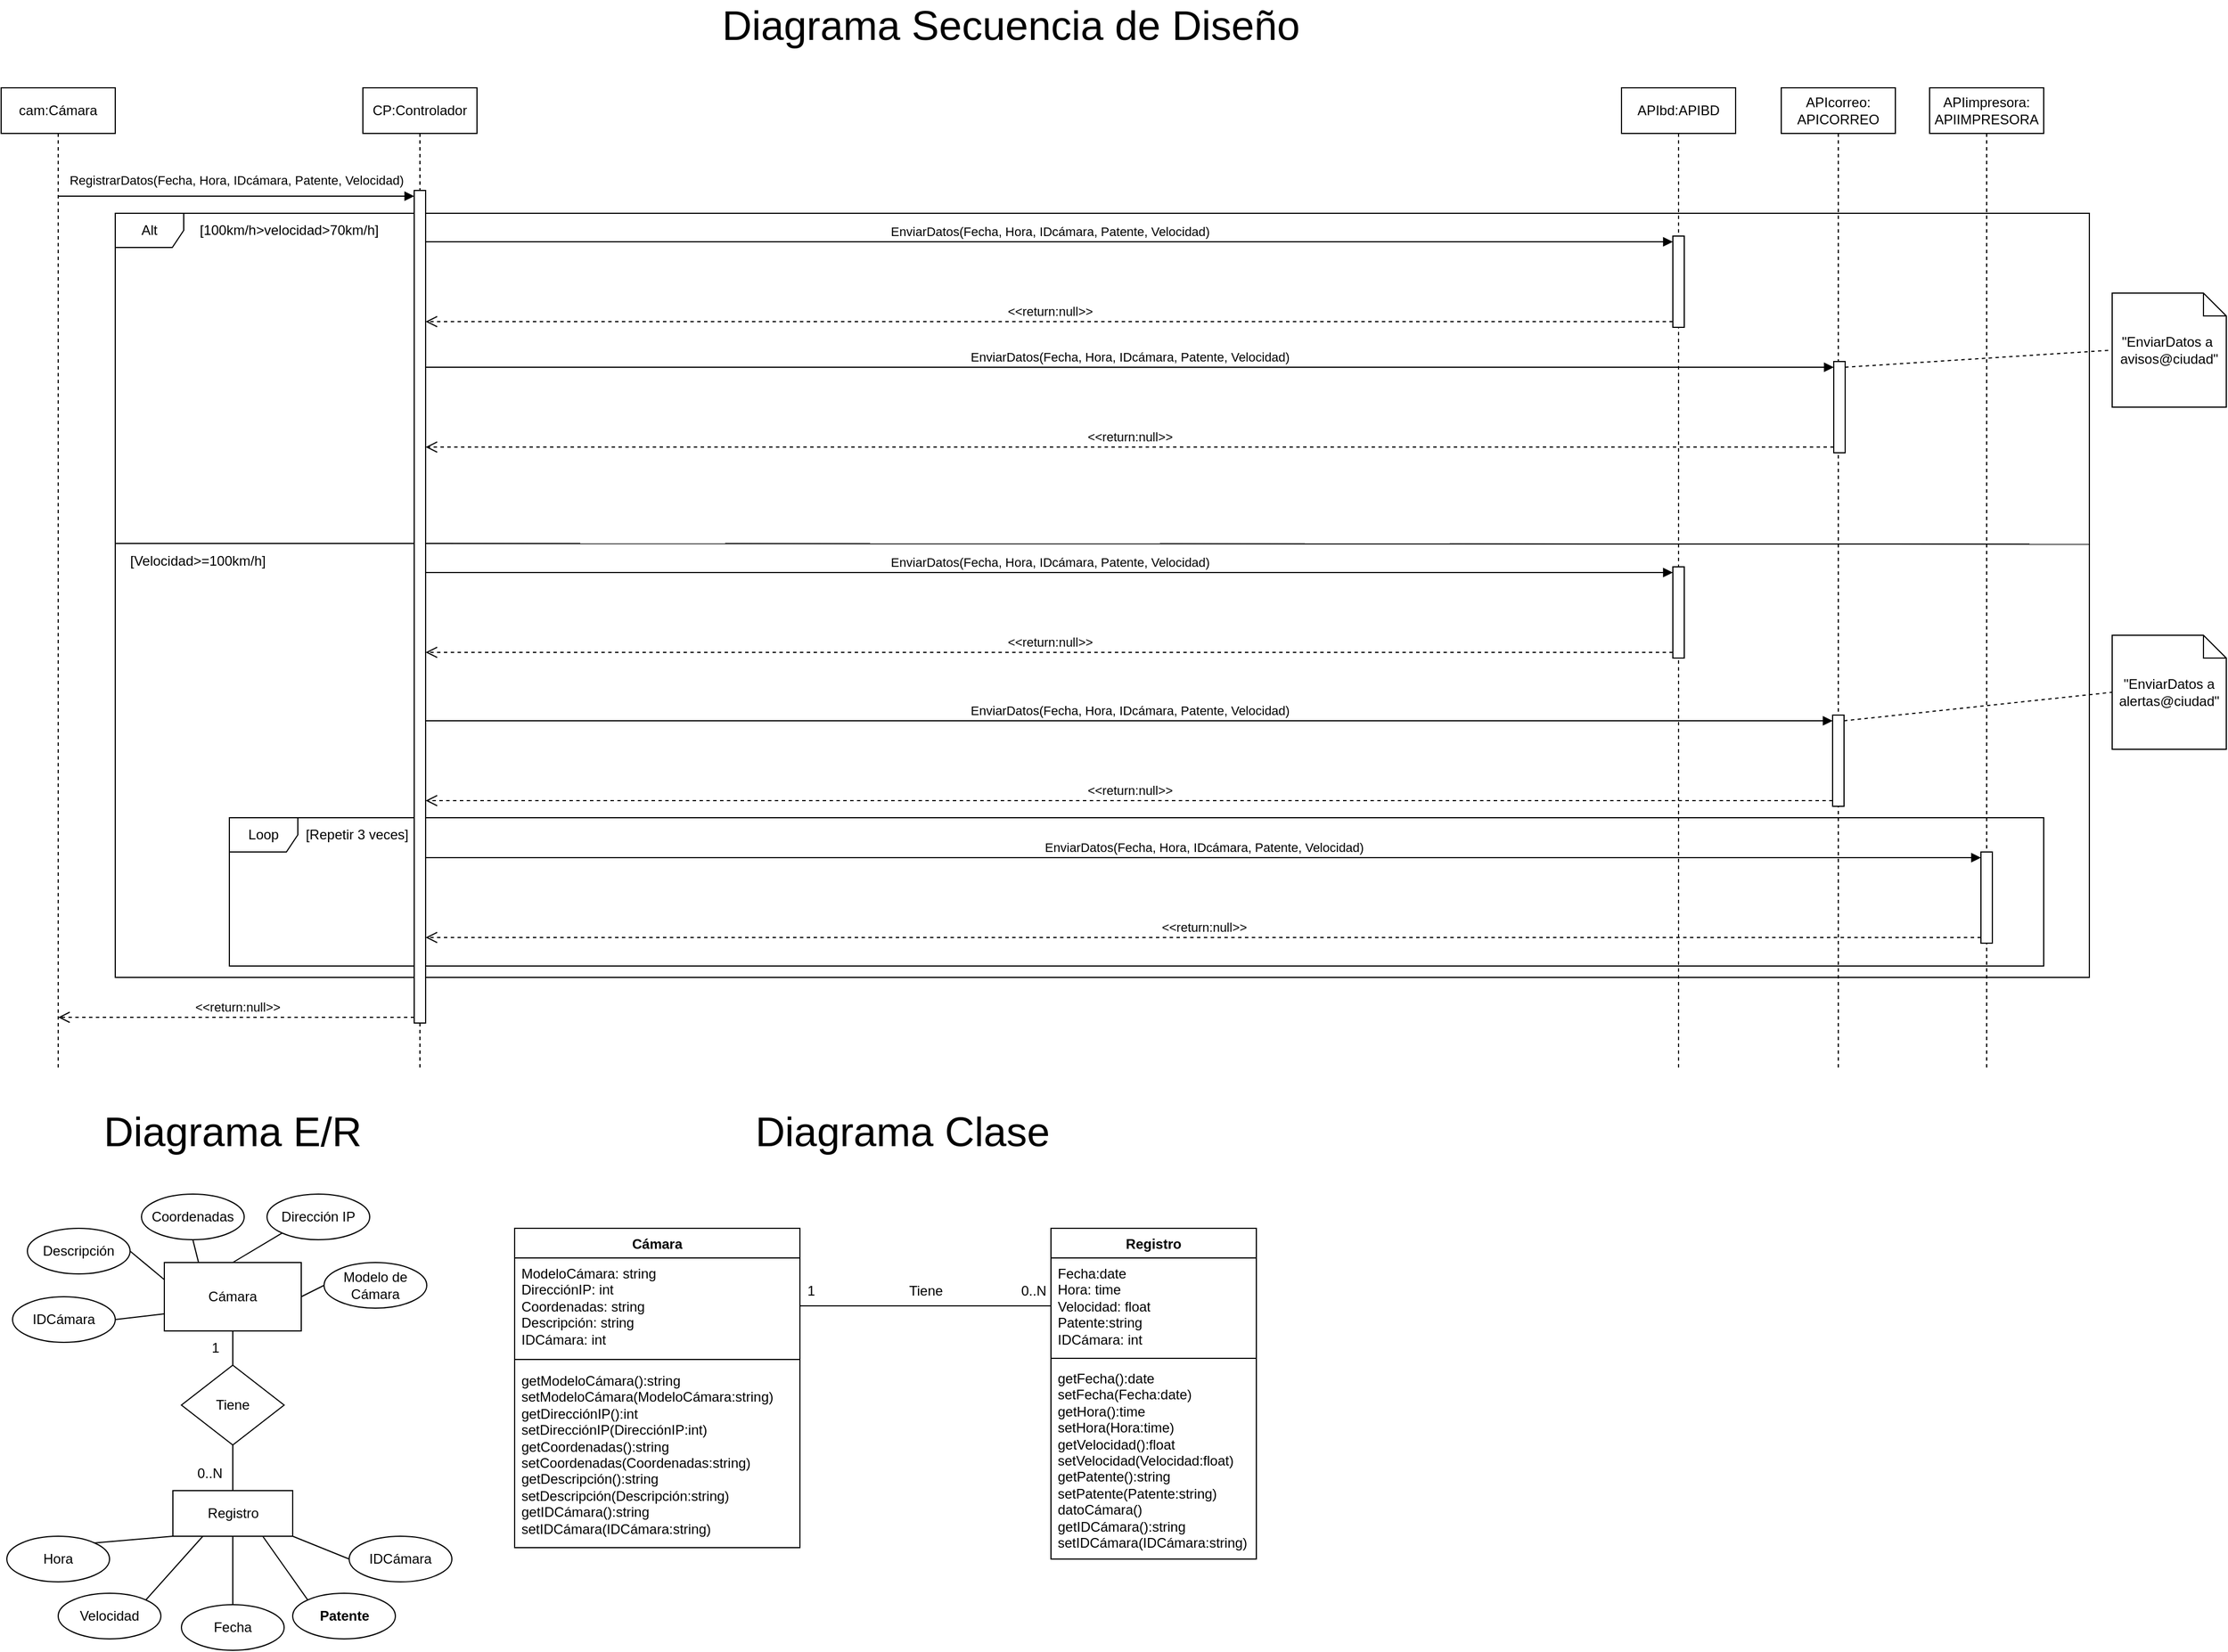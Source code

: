 <mxfile version="22.0.3" type="device">
  <diagram name="Página-1" id="GROtA69f7PvtAqmSkzAN">
    <mxGraphModel dx="2485" dy="2037" grid="1" gridSize="10" guides="1" tooltips="1" connect="1" arrows="1" fold="1" page="1" pageScale="1" pageWidth="827" pageHeight="1169" math="0" shadow="0">
      <root>
        <mxCell id="0" />
        <mxCell id="1" parent="0" />
        <mxCell id="qTSP23jpM8B3Yzu9Cy1U-1" value="cam:Cámara" style="shape=umlLifeline;perimeter=lifelinePerimeter;whiteSpace=wrap;html=1;container=1;dropTarget=0;collapsible=0;recursiveResize=0;outlineConnect=0;portConstraint=eastwest;newEdgeStyle={&quot;curved&quot;:0,&quot;rounded&quot;:0};" parent="1" vertex="1">
          <mxGeometry x="-780" y="-430" width="100" height="860" as="geometry" />
        </mxCell>
        <mxCell id="qTSP23jpM8B3Yzu9Cy1U-2" value="CP:Controlador" style="shape=umlLifeline;perimeter=lifelinePerimeter;whiteSpace=wrap;html=1;container=0;dropTarget=0;collapsible=0;recursiveResize=0;outlineConnect=0;portConstraint=eastwest;newEdgeStyle={&quot;curved&quot;:0,&quot;rounded&quot;:0};movable=1;resizable=1;rotatable=1;deletable=1;editable=1;locked=0;connectable=1;" parent="1" vertex="1">
          <mxGeometry x="-463" y="-430" width="100" height="860" as="geometry" />
        </mxCell>
        <mxCell id="qTSP23jpM8B3Yzu9Cy1U-4" value="RegistrarDatos(Fecha, Hora, IDcámara, Patente, Velocidad)" style="html=1;verticalAlign=bottom;endArrow=block;curved=0;rounded=0;entryX=0;entryY=0;entryDx=0;entryDy=5;" parent="1" source="qTSP23jpM8B3Yzu9Cy1U-1" target="qTSP23jpM8B3Yzu9Cy1U-3" edge="1">
          <mxGeometry x="-0.005" y="5" relative="1" as="geometry">
            <mxPoint x="-590" y="-1065" as="sourcePoint" />
            <mxPoint x="1" as="offset" />
          </mxGeometry>
        </mxCell>
        <mxCell id="qTSP23jpM8B3Yzu9Cy1U-5" value="&amp;lt;&amp;lt;return:null&amp;gt;&amp;gt;" style="html=1;verticalAlign=bottom;endArrow=open;dashed=1;endSize=8;curved=0;rounded=0;exitX=0;exitY=1;exitDx=0;exitDy=-5;" parent="1" source="qTSP23jpM8B3Yzu9Cy1U-3" target="qTSP23jpM8B3Yzu9Cy1U-1" edge="1">
          <mxGeometry x="-0.002" relative="1" as="geometry">
            <mxPoint x="-590" y="-995" as="targetPoint" />
            <mxPoint as="offset" />
          </mxGeometry>
        </mxCell>
        <mxCell id="qTSP23jpM8B3Yzu9Cy1U-6" value="APIbd:APIBD" style="shape=umlLifeline;perimeter=lifelinePerimeter;whiteSpace=wrap;html=1;container=1;dropTarget=0;collapsible=0;recursiveResize=0;outlineConnect=0;portConstraint=eastwest;newEdgeStyle={&quot;curved&quot;:0,&quot;rounded&quot;:0};movable=1;resizable=1;rotatable=1;deletable=1;editable=1;locked=0;connectable=1;" parent="1" vertex="1">
          <mxGeometry x="640" y="-430" width="100" height="860" as="geometry" />
        </mxCell>
        <mxCell id="0-rFdvbkv2ZZ_MwjHsfb-18" value="Alt" style="shape=umlFrame;whiteSpace=wrap;html=1;pointerEvents=0;" parent="1" vertex="1">
          <mxGeometry x="-680" y="-320" width="1730" height="670" as="geometry" />
        </mxCell>
        <mxCell id="0-rFdvbkv2ZZ_MwjHsfb-19" value="APIcorreo:&lt;br&gt;APICORREO" style="shape=umlLifeline;perimeter=lifelinePerimeter;whiteSpace=wrap;html=1;container=0;dropTarget=0;collapsible=0;recursiveResize=0;outlineConnect=0;portConstraint=eastwest;newEdgeStyle={&quot;curved&quot;:0,&quot;rounded&quot;:0};movable=1;resizable=1;rotatable=1;deletable=1;editable=1;locked=0;connectable=1;" parent="1" vertex="1">
          <mxGeometry x="780" y="-430" width="100" height="860" as="geometry" />
        </mxCell>
        <mxCell id="0-rFdvbkv2ZZ_MwjHsfb-20" value="APIimpresora:&lt;br&gt;APIIMPRESORA" style="shape=umlLifeline;perimeter=lifelinePerimeter;whiteSpace=wrap;html=1;container=1;dropTarget=0;collapsible=0;recursiveResize=0;outlineConnect=0;portConstraint=eastwest;newEdgeStyle={&quot;curved&quot;:0,&quot;rounded&quot;:0};" parent="1" vertex="1">
          <mxGeometry x="910" y="-430" width="100" height="860" as="geometry" />
        </mxCell>
        <mxCell id="0-rFdvbkv2ZZ_MwjHsfb-22" value="" style="endArrow=none;html=1;rounded=0;entryX=1;entryY=0.433;entryDx=0;entryDy=0;entryPerimeter=0;exitX=0;exitY=0.432;exitDx=0;exitDy=0;exitPerimeter=0;" parent="1" source="0-rFdvbkv2ZZ_MwjHsfb-18" target="0-rFdvbkv2ZZ_MwjHsfb-18" edge="1">
          <mxGeometry width="50" height="50" relative="1" as="geometry">
            <mxPoint x="670" y="60" as="sourcePoint" />
            <mxPoint x="720" y="10" as="targetPoint" />
          </mxGeometry>
        </mxCell>
        <mxCell id="0-rFdvbkv2ZZ_MwjHsfb-23" value="[100km/h&amp;gt;velocidad&amp;gt;70km/h]" style="text;html=1;strokeColor=none;fillColor=none;align=center;verticalAlign=middle;whiteSpace=wrap;rounded=0;" parent="1" vertex="1">
          <mxGeometry x="-660" y="-320" width="265" height="30" as="geometry" />
        </mxCell>
        <mxCell id="0-rFdvbkv2ZZ_MwjHsfb-24" value="[Velocidad&amp;gt;=100km/h]" style="text;html=1;strokeColor=none;fillColor=none;align=center;verticalAlign=middle;whiteSpace=wrap;rounded=0;" parent="1" vertex="1">
          <mxGeometry x="-740" y="-30" width="265" height="30" as="geometry" />
        </mxCell>
        <mxCell id="0-rFdvbkv2ZZ_MwjHsfb-31" value="" style="html=1;points=[[0,0,0,0,5],[0,1,0,0,-5],[1,0,0,0,5],[1,1,0,0,-5]];perimeter=orthogonalPerimeter;outlineConnect=0;targetShapes=umlLifeline;portConstraint=eastwest;newEdgeStyle={&quot;curved&quot;:0,&quot;rounded&quot;:0};" parent="1" vertex="1">
          <mxGeometry x="685" y="-300" width="10" height="80" as="geometry" />
        </mxCell>
        <mxCell id="0-rFdvbkv2ZZ_MwjHsfb-32" value="EnviarDatos(Fecha, Hora, IDcámara, Patente, Velocidad)" style="html=1;verticalAlign=bottom;endArrow=block;curved=0;rounded=0;entryX=0;entryY=0;entryDx=0;entryDy=5;" parent="1" source="qTSP23jpM8B3Yzu9Cy1U-3" target="0-rFdvbkv2ZZ_MwjHsfb-31" edge="1">
          <mxGeometry relative="1" as="geometry">
            <mxPoint x="615" y="-295" as="sourcePoint" />
          </mxGeometry>
        </mxCell>
        <mxCell id="0-rFdvbkv2ZZ_MwjHsfb-33" value="&amp;lt;&amp;lt;return:null&amp;gt;&amp;gt;" style="html=1;verticalAlign=bottom;endArrow=open;dashed=1;endSize=8;curved=0;rounded=0;exitX=0;exitY=1;exitDx=0;exitDy=-5;" parent="1" source="0-rFdvbkv2ZZ_MwjHsfb-31" target="qTSP23jpM8B3Yzu9Cy1U-3" edge="1">
          <mxGeometry relative="1" as="geometry">
            <mxPoint x="-400" y="-225" as="targetPoint" />
          </mxGeometry>
        </mxCell>
        <mxCell id="0-rFdvbkv2ZZ_MwjHsfb-35" value="EnviarDatos(Fecha, Hora, IDcámara, Patente, Velocidad)" style="html=1;verticalAlign=bottom;endArrow=block;curved=0;rounded=0;entryX=0;entryY=0;entryDx=0;entryDy=5;" parent="1" source="qTSP23jpM8B3Yzu9Cy1U-3" target="0-rFdvbkv2ZZ_MwjHsfb-34" edge="1">
          <mxGeometry relative="1" as="geometry">
            <mxPoint x="615" y="-175" as="sourcePoint" />
          </mxGeometry>
        </mxCell>
        <mxCell id="0-rFdvbkv2ZZ_MwjHsfb-36" value="&amp;lt;&amp;lt;return:null&amp;gt;&amp;gt;" style="html=1;verticalAlign=bottom;endArrow=open;dashed=1;endSize=8;curved=0;rounded=0;exitX=0;exitY=1;exitDx=0;exitDy=-5;" parent="1" source="0-rFdvbkv2ZZ_MwjHsfb-34" target="qTSP23jpM8B3Yzu9Cy1U-3" edge="1">
          <mxGeometry relative="1" as="geometry">
            <mxPoint x="-410" y="-105" as="targetPoint" />
          </mxGeometry>
        </mxCell>
        <mxCell id="0-rFdvbkv2ZZ_MwjHsfb-54" value="" style="html=1;points=[[0,0,0,0,5],[0,1,0,0,-5],[1,0,0,0,5],[1,1,0,0,-5]];perimeter=orthogonalPerimeter;outlineConnect=0;targetShapes=umlLifeline;portConstraint=eastwest;newEdgeStyle={&quot;curved&quot;:0,&quot;rounded&quot;:0};" parent="1" vertex="1">
          <mxGeometry x="685" y="-10" width="10" height="80" as="geometry" />
        </mxCell>
        <mxCell id="0-rFdvbkv2ZZ_MwjHsfb-55" value="EnviarDatos(Fecha, Hora, IDcámara, Patente, Velocidad)" style="html=1;verticalAlign=bottom;endArrow=block;curved=0;rounded=0;entryX=0;entryY=0;entryDx=0;entryDy=5;" parent="1" source="qTSP23jpM8B3Yzu9Cy1U-3" target="0-rFdvbkv2ZZ_MwjHsfb-54" edge="1">
          <mxGeometry x="0.001" relative="1" as="geometry">
            <mxPoint x="-400" y="-5" as="sourcePoint" />
            <mxPoint as="offset" />
          </mxGeometry>
        </mxCell>
        <mxCell id="0-rFdvbkv2ZZ_MwjHsfb-56" value="&amp;lt;&amp;lt;return:null&amp;gt;&amp;gt;" style="html=1;verticalAlign=bottom;endArrow=open;dashed=1;endSize=8;curved=0;rounded=0;exitX=0;exitY=1;exitDx=0;exitDy=-5;" parent="1" source="0-rFdvbkv2ZZ_MwjHsfb-54" target="qTSP23jpM8B3Yzu9Cy1U-3" edge="1">
          <mxGeometry relative="1" as="geometry">
            <mxPoint x="615" y="65" as="targetPoint" />
          </mxGeometry>
        </mxCell>
        <mxCell id="0-rFdvbkv2ZZ_MwjHsfb-58" value="EnviarDatos(Fecha, Hora, IDcámara, Patente, Velocidad)" style="html=1;verticalAlign=bottom;endArrow=block;curved=0;rounded=0;entryX=0;entryY=0;entryDx=0;entryDy=5;" parent="1" source="qTSP23jpM8B3Yzu9Cy1U-3" target="0-rFdvbkv2ZZ_MwjHsfb-57" edge="1">
          <mxGeometry relative="1" as="geometry">
            <mxPoint x="755" y="125" as="sourcePoint" />
          </mxGeometry>
        </mxCell>
        <mxCell id="0-rFdvbkv2ZZ_MwjHsfb-59" value="&amp;lt;&amp;lt;return:null&amp;gt;&amp;gt;" style="html=1;verticalAlign=bottom;endArrow=open;dashed=1;endSize=8;curved=0;rounded=0;exitX=0;exitY=1;exitDx=0;exitDy=-5;" parent="1" source="0-rFdvbkv2ZZ_MwjHsfb-57" target="qTSP23jpM8B3Yzu9Cy1U-3" edge="1">
          <mxGeometry relative="1" as="geometry">
            <mxPoint x="755" y="195" as="targetPoint" />
          </mxGeometry>
        </mxCell>
        <mxCell id="0-rFdvbkv2ZZ_MwjHsfb-60" value="Loop" style="shape=umlFrame;whiteSpace=wrap;html=1;pointerEvents=0;" parent="1" vertex="1">
          <mxGeometry x="-580" y="210" width="1590" height="130" as="geometry" />
        </mxCell>
        <mxCell id="0-rFdvbkv2ZZ_MwjHsfb-65" value="" style="html=1;points=[[0,0,0,0,5],[0,1,0,0,-5],[1,0,0,0,5],[1,1,0,0,-5]];perimeter=orthogonalPerimeter;outlineConnect=0;targetShapes=umlLifeline;portConstraint=eastwest;newEdgeStyle={&quot;curved&quot;:0,&quot;rounded&quot;:0};" parent="1" vertex="1">
          <mxGeometry x="955" y="240" width="10" height="80" as="geometry" />
        </mxCell>
        <mxCell id="0-rFdvbkv2ZZ_MwjHsfb-66" value="EnviarDatos(Fecha, Hora, IDcámara, Patente, Velocidad)" style="html=1;verticalAlign=bottom;endArrow=block;curved=0;rounded=0;entryX=0;entryY=0;entryDx=0;entryDy=5;" parent="1" source="qTSP23jpM8B3Yzu9Cy1U-3" target="0-rFdvbkv2ZZ_MwjHsfb-65" edge="1">
          <mxGeometry relative="1" as="geometry">
            <mxPoint x="885" y="245" as="sourcePoint" />
          </mxGeometry>
        </mxCell>
        <mxCell id="0-rFdvbkv2ZZ_MwjHsfb-67" value="&amp;lt;&amp;lt;return:null&amp;gt;&amp;gt;" style="html=1;verticalAlign=bottom;endArrow=open;dashed=1;endSize=8;curved=0;rounded=0;exitX=0;exitY=1;exitDx=0;exitDy=-5;" parent="1" source="0-rFdvbkv2ZZ_MwjHsfb-65" target="qTSP23jpM8B3Yzu9Cy1U-3" edge="1">
          <mxGeometry relative="1" as="geometry">
            <mxPoint x="900" y="315" as="targetPoint" />
          </mxGeometry>
        </mxCell>
        <mxCell id="0-rFdvbkv2ZZ_MwjHsfb-68" value="[Repetir 3 veces]" style="text;html=1;strokeColor=none;fillColor=none;align=center;verticalAlign=middle;whiteSpace=wrap;rounded=0;" parent="1" vertex="1">
          <mxGeometry x="-523" y="210" width="110" height="30" as="geometry" />
        </mxCell>
        <mxCell id="0-rFdvbkv2ZZ_MwjHsfb-69" value="" style="endArrow=none;dashed=1;html=1;rounded=0;exitX=1;exitY=0;exitDx=0;exitDy=5;exitPerimeter=0;entryX=0;entryY=0.5;entryDx=0;entryDy=0;entryPerimeter=0;" parent="1" source="0-rFdvbkv2ZZ_MwjHsfb-57" target="0-rFdvbkv2ZZ_MwjHsfb-71" edge="1">
          <mxGeometry width="50" height="50" relative="1" as="geometry">
            <mxPoint x="900" y="110" as="sourcePoint" />
            <mxPoint x="1200" y="90" as="targetPoint" />
          </mxGeometry>
        </mxCell>
        <mxCell id="0-rFdvbkv2ZZ_MwjHsfb-71" value="&quot;EnviarDatos a&lt;br&gt;alertas@ciudad&quot;" style="shape=note;size=20;whiteSpace=wrap;html=1;" parent="1" vertex="1">
          <mxGeometry x="1070" y="50" width="100" height="100" as="geometry" />
        </mxCell>
        <mxCell id="0-rFdvbkv2ZZ_MwjHsfb-72" value="" style="endArrow=none;dashed=1;html=1;rounded=0;exitX=1;exitY=0;exitDx=0;exitDy=5;exitPerimeter=0;entryX=0;entryY=0.5;entryDx=0;entryDy=0;entryPerimeter=0;" parent="1" source="0-rFdvbkv2ZZ_MwjHsfb-34" target="0-rFdvbkv2ZZ_MwjHsfb-73" edge="1">
          <mxGeometry width="50" height="50" relative="1" as="geometry">
            <mxPoint x="835" y="-175" as="sourcePoint" />
            <mxPoint x="1191" y="-200" as="targetPoint" />
          </mxGeometry>
        </mxCell>
        <mxCell id="0-rFdvbkv2ZZ_MwjHsfb-73" value="&quot;EnviarDatos a&amp;nbsp;&lt;br&gt;avisos@ciudad&quot;" style="shape=note;size=20;whiteSpace=wrap;html=1;" parent="1" vertex="1">
          <mxGeometry x="1070" y="-250" width="100" height="100" as="geometry" />
        </mxCell>
        <mxCell id="qTSP23jpM8B3Yzu9Cy1U-3" value="" style="html=1;points=[[0,0,0,0,5],[0,1,0,0,-5],[1,0,0,0,5],[1,1,0,0,-5]];perimeter=orthogonalPerimeter;outlineConnect=0;targetShapes=umlLifeline;portConstraint=eastwest;newEdgeStyle={&quot;curved&quot;:0,&quot;rounded&quot;:0};" parent="1" vertex="1">
          <mxGeometry x="-418" y="-340" width="10" height="730" as="geometry" />
        </mxCell>
        <mxCell id="0-rFdvbkv2ZZ_MwjHsfb-34" value="" style="html=1;points=[[0,0,0,0,5],[0,1,0,0,-5],[1,0,0,0,5],[1,1,0,0,-5]];perimeter=orthogonalPerimeter;outlineConnect=0;targetShapes=umlLifeline;portConstraint=eastwest;newEdgeStyle={&quot;curved&quot;:0,&quot;rounded&quot;:0};" parent="1" vertex="1">
          <mxGeometry x="826" y="-190" width="10" height="80" as="geometry" />
        </mxCell>
        <mxCell id="0-rFdvbkv2ZZ_MwjHsfb-57" value="" style="html=1;points=[[0,0,0,0,5],[0,1,0,0,-5],[1,0,0,0,5],[1,1,0,0,-5]];perimeter=orthogonalPerimeter;outlineConnect=0;targetShapes=umlLifeline;portConstraint=eastwest;newEdgeStyle={&quot;curved&quot;:0,&quot;rounded&quot;:0};" parent="1" vertex="1">
          <mxGeometry x="825" y="120" width="10" height="80" as="geometry" />
        </mxCell>
        <mxCell id="iA0bfO9FTOAM0brtnCbu-1" value="Cámara" style="rounded=0;whiteSpace=wrap;html=1;" parent="1" vertex="1">
          <mxGeometry x="-637" y="600" width="120" height="60" as="geometry" />
        </mxCell>
        <mxCell id="iA0bfO9FTOAM0brtnCbu-3" value="Registro" style="rounded=0;whiteSpace=wrap;html=1;" parent="1" vertex="1">
          <mxGeometry x="-629.5" y="800" width="105" height="40" as="geometry" />
        </mxCell>
        <mxCell id="iA0bfO9FTOAM0brtnCbu-4" value="Tiene" style="rhombus;whiteSpace=wrap;html=1;" parent="1" vertex="1">
          <mxGeometry x="-622" y="690" width="90" height="70" as="geometry" />
        </mxCell>
        <mxCell id="iA0bfO9FTOAM0brtnCbu-7" value="" style="endArrow=none;html=1;rounded=0;entryX=0.5;entryY=1;entryDx=0;entryDy=0;" parent="1" source="iA0bfO9FTOAM0brtnCbu-4" target="iA0bfO9FTOAM0brtnCbu-1" edge="1">
          <mxGeometry width="50" height="50" relative="1" as="geometry">
            <mxPoint x="-307" y="710" as="sourcePoint" />
            <mxPoint x="-307" y="670" as="targetPoint" />
          </mxGeometry>
        </mxCell>
        <mxCell id="iA0bfO9FTOAM0brtnCbu-9" value="" style="endArrow=none;html=1;rounded=0;entryX=0.5;entryY=1;entryDx=0;entryDy=0;exitX=0.5;exitY=0;exitDx=0;exitDy=0;" parent="1" source="iA0bfO9FTOAM0brtnCbu-3" target="iA0bfO9FTOAM0brtnCbu-4" edge="1">
          <mxGeometry width="50" height="50" relative="1" as="geometry">
            <mxPoint x="-382" y="800" as="sourcePoint" />
            <mxPoint x="-307" y="760" as="targetPoint" />
            <Array as="points">
              <mxPoint x="-577" y="790" />
            </Array>
          </mxGeometry>
        </mxCell>
        <mxCell id="iA0bfO9FTOAM0brtnCbu-10" value="IDCámara" style="ellipse;whiteSpace=wrap;html=1;" parent="1" vertex="1">
          <mxGeometry x="-770" y="630" width="90" height="40" as="geometry" />
        </mxCell>
        <mxCell id="iA0bfO9FTOAM0brtnCbu-11" value="Descripción" style="ellipse;whiteSpace=wrap;html=1;" parent="1" vertex="1">
          <mxGeometry x="-757" y="570" width="90" height="40" as="geometry" />
        </mxCell>
        <mxCell id="iA0bfO9FTOAM0brtnCbu-12" value="Coordenadas" style="ellipse;whiteSpace=wrap;html=1;" parent="1" vertex="1">
          <mxGeometry x="-657" y="540" width="90" height="40" as="geometry" />
        </mxCell>
        <mxCell id="iA0bfO9FTOAM0brtnCbu-13" value="Dirección IP" style="ellipse;whiteSpace=wrap;html=1;" parent="1" vertex="1">
          <mxGeometry x="-547" y="540" width="90" height="40" as="geometry" />
        </mxCell>
        <mxCell id="iA0bfO9FTOAM0brtnCbu-14" value="Modelo de Cámara" style="ellipse;whiteSpace=wrap;html=1;" parent="1" vertex="1">
          <mxGeometry x="-497" y="600" width="90" height="40" as="geometry" />
        </mxCell>
        <mxCell id="iA0bfO9FTOAM0brtnCbu-15" value="Hora" style="ellipse;whiteSpace=wrap;html=1;" parent="1" vertex="1">
          <mxGeometry x="-775" y="840" width="90" height="40" as="geometry" />
        </mxCell>
        <mxCell id="iA0bfO9FTOAM0brtnCbu-16" value="Fecha" style="ellipse;whiteSpace=wrap;html=1;" parent="1" vertex="1">
          <mxGeometry x="-622" y="900" width="90" height="40" as="geometry" />
        </mxCell>
        <mxCell id="iA0bfO9FTOAM0brtnCbu-17" value="Velocidad" style="ellipse;whiteSpace=wrap;html=1;" parent="1" vertex="1">
          <mxGeometry x="-730" y="890" width="90" height="40" as="geometry" />
        </mxCell>
        <mxCell id="iA0bfO9FTOAM0brtnCbu-18" value="" style="endArrow=none;html=1;rounded=0;exitX=1;exitY=0.5;exitDx=0;exitDy=0;entryX=0;entryY=0.75;entryDx=0;entryDy=0;" parent="1" source="iA0bfO9FTOAM0brtnCbu-10" target="iA0bfO9FTOAM0brtnCbu-1" edge="1">
          <mxGeometry width="50" height="50" relative="1" as="geometry">
            <mxPoint x="-637" y="640" as="sourcePoint" />
            <mxPoint x="-587" y="590" as="targetPoint" />
          </mxGeometry>
        </mxCell>
        <mxCell id="iA0bfO9FTOAM0brtnCbu-19" value="" style="endArrow=none;html=1;rounded=0;exitX=1;exitY=0.5;exitDx=0;exitDy=0;entryX=0;entryY=0.25;entryDx=0;entryDy=0;" parent="1" source="iA0bfO9FTOAM0brtnCbu-11" target="iA0bfO9FTOAM0brtnCbu-1" edge="1">
          <mxGeometry width="50" height="50" relative="1" as="geometry">
            <mxPoint x="-657" y="650" as="sourcePoint" />
            <mxPoint x="-627" y="640" as="targetPoint" />
          </mxGeometry>
        </mxCell>
        <mxCell id="iA0bfO9FTOAM0brtnCbu-20" value="" style="endArrow=none;html=1;rounded=0;exitX=0.5;exitY=1;exitDx=0;exitDy=0;entryX=0.25;entryY=0;entryDx=0;entryDy=0;" parent="1" source="iA0bfO9FTOAM0brtnCbu-12" target="iA0bfO9FTOAM0brtnCbu-1" edge="1">
          <mxGeometry width="50" height="50" relative="1" as="geometry">
            <mxPoint x="-657" y="650" as="sourcePoint" />
            <mxPoint x="-627" y="640" as="targetPoint" />
          </mxGeometry>
        </mxCell>
        <mxCell id="iA0bfO9FTOAM0brtnCbu-21" value="" style="endArrow=none;html=1;rounded=0;exitX=0.5;exitY=0;exitDx=0;exitDy=0;entryX=0;entryY=1;entryDx=0;entryDy=0;" parent="1" source="iA0bfO9FTOAM0brtnCbu-1" target="iA0bfO9FTOAM0brtnCbu-13" edge="1">
          <mxGeometry width="50" height="50" relative="1" as="geometry">
            <mxPoint x="-602" y="590" as="sourcePoint" />
            <mxPoint x="-567" y="610" as="targetPoint" />
          </mxGeometry>
        </mxCell>
        <mxCell id="iA0bfO9FTOAM0brtnCbu-22" value="" style="endArrow=none;html=1;rounded=0;exitX=1;exitY=0.5;exitDx=0;exitDy=0;entryX=0;entryY=0.5;entryDx=0;entryDy=0;" parent="1" source="iA0bfO9FTOAM0brtnCbu-1" target="iA0bfO9FTOAM0brtnCbu-14" edge="1">
          <mxGeometry width="50" height="50" relative="1" as="geometry">
            <mxPoint x="-582" y="640" as="sourcePoint" />
            <mxPoint x="-507" y="620" as="targetPoint" />
          </mxGeometry>
        </mxCell>
        <mxCell id="iA0bfO9FTOAM0brtnCbu-24" value="" style="endArrow=none;html=1;rounded=0;exitX=1;exitY=0;exitDx=0;exitDy=0;entryX=0;entryY=1;entryDx=0;entryDy=0;" parent="1" source="iA0bfO9FTOAM0brtnCbu-15" target="iA0bfO9FTOAM0brtnCbu-3" edge="1">
          <mxGeometry width="50" height="50" relative="1" as="geometry">
            <mxPoint x="-497" y="880" as="sourcePoint" />
            <mxPoint x="-467" y="920" as="targetPoint" />
          </mxGeometry>
        </mxCell>
        <mxCell id="iA0bfO9FTOAM0brtnCbu-25" value="" style="endArrow=none;html=1;rounded=0;exitX=1;exitY=0;exitDx=0;exitDy=0;entryX=0.25;entryY=1;entryDx=0;entryDy=0;" parent="1" source="iA0bfO9FTOAM0brtnCbu-17" target="iA0bfO9FTOAM0brtnCbu-3" edge="1">
          <mxGeometry width="50" height="50" relative="1" as="geometry">
            <mxPoint x="-542" y="840" as="sourcePoint" />
            <mxPoint x="-434" y="820" as="targetPoint" />
          </mxGeometry>
        </mxCell>
        <mxCell id="iA0bfO9FTOAM0brtnCbu-26" value="" style="endArrow=none;html=1;rounded=0;exitX=0.5;exitY=0;exitDx=0;exitDy=0;entryX=0.5;entryY=1;entryDx=0;entryDy=0;" parent="1" source="iA0bfO9FTOAM0brtnCbu-16" target="iA0bfO9FTOAM0brtnCbu-3" edge="1">
          <mxGeometry width="50" height="50" relative="1" as="geometry">
            <mxPoint x="-434" y="840" as="sourcePoint" />
            <mxPoint x="-434" y="820" as="targetPoint" />
          </mxGeometry>
        </mxCell>
        <mxCell id="iA0bfO9FTOAM0brtnCbu-27" value="1" style="text;html=1;strokeColor=none;fillColor=none;align=center;verticalAlign=middle;whiteSpace=wrap;rounded=0;" parent="1" vertex="1">
          <mxGeometry x="-622" y="660" width="60" height="30" as="geometry" />
        </mxCell>
        <mxCell id="iA0bfO9FTOAM0brtnCbu-28" value="0..N" style="text;html=1;strokeColor=none;fillColor=none;align=center;verticalAlign=middle;whiteSpace=wrap;rounded=0;" parent="1" vertex="1">
          <mxGeometry x="-627" y="770" width="60" height="30" as="geometry" />
        </mxCell>
        <mxCell id="iA0bfO9FTOAM0brtnCbu-37" value="Patente" style="ellipse;whiteSpace=wrap;html=1;fontStyle=1" parent="1" vertex="1">
          <mxGeometry x="-524.5" y="890" width="90" height="40" as="geometry" />
        </mxCell>
        <mxCell id="iA0bfO9FTOAM0brtnCbu-38" value="" style="endArrow=none;html=1;rounded=0;exitX=0;exitY=0;exitDx=0;exitDy=0;entryX=0.75;entryY=1;entryDx=0;entryDy=0;" parent="1" source="iA0bfO9FTOAM0brtnCbu-37" target="iA0bfO9FTOAM0brtnCbu-3" edge="1">
          <mxGeometry width="50" height="50" relative="1" as="geometry">
            <mxPoint x="-510" y="910" as="sourcePoint" />
            <mxPoint x="-541" y="850" as="targetPoint" />
          </mxGeometry>
        </mxCell>
        <mxCell id="iA0bfO9FTOAM0brtnCbu-39" value="IDCámara" style="ellipse;whiteSpace=wrap;html=1;" parent="1" vertex="1">
          <mxGeometry x="-475" y="840" width="90" height="40" as="geometry" />
        </mxCell>
        <mxCell id="iA0bfO9FTOAM0brtnCbu-42" value="" style="endArrow=none;html=1;rounded=0;entryX=1;entryY=1;entryDx=0;entryDy=0;exitX=0;exitY=0.5;exitDx=0;exitDy=0;" parent="1" target="iA0bfO9FTOAM0brtnCbu-3" edge="1" source="iA0bfO9FTOAM0brtnCbu-39">
          <mxGeometry width="50" height="50" relative="1" as="geometry">
            <mxPoint x="-480" y="860" as="sourcePoint" />
            <mxPoint x="-517" y="824" as="targetPoint" />
          </mxGeometry>
        </mxCell>
        <mxCell id="iA0bfO9FTOAM0brtnCbu-44" value="Cámara" style="swimlane;fontStyle=1;align=center;verticalAlign=top;childLayout=stackLayout;horizontal=1;startSize=26;horizontalStack=0;resizeParent=1;resizeParentMax=0;resizeLast=0;collapsible=1;marginBottom=0;whiteSpace=wrap;html=1;" parent="1" vertex="1">
          <mxGeometry x="-330" y="570" width="250" height="280" as="geometry">
            <mxRectangle x="1490" y="974" width="80" height="30" as="alternateBounds" />
          </mxGeometry>
        </mxCell>
        <mxCell id="iA0bfO9FTOAM0brtnCbu-45" value="ModeloCámara: string&lt;br&gt;DirecciónIP: int&lt;br&gt;Coordenadas: string&lt;br&gt;Descripción: string&lt;br&gt;IDCámara: int" style="text;strokeColor=none;fillColor=none;align=left;verticalAlign=top;spacingLeft=4;spacingRight=4;overflow=hidden;rotatable=0;points=[[0,0.5],[1,0.5]];portConstraint=eastwest;whiteSpace=wrap;html=1;" parent="iA0bfO9FTOAM0brtnCbu-44" vertex="1">
          <mxGeometry y="26" width="250" height="84" as="geometry" />
        </mxCell>
        <mxCell id="iA0bfO9FTOAM0brtnCbu-46" value="" style="line;strokeWidth=1;fillColor=none;align=left;verticalAlign=middle;spacingTop=-1;spacingLeft=3;spacingRight=3;rotatable=0;labelPosition=right;points=[];portConstraint=eastwest;strokeColor=inherit;" parent="iA0bfO9FTOAM0brtnCbu-44" vertex="1">
          <mxGeometry y="110" width="250" height="10" as="geometry" />
        </mxCell>
        <mxCell id="iA0bfO9FTOAM0brtnCbu-47" value="getModeloCámara():string&lt;br&gt;setModeloCámara(ModeloCámara:string)&lt;br&gt;getDirecciónIP():int&lt;br&gt;setDirecciónIP(DirecciónIP:int)&lt;br&gt;getCoordenadas():string&lt;br&gt;setCoordenadas(Coordenadas:string)&lt;br&gt;getDescripción():string&lt;br&gt;setDescripción(Descripción:string)&lt;br&gt;getIDCámara():string&lt;br&gt;setIDCámara(IDCámara:string)" style="text;strokeColor=none;fillColor=none;align=left;verticalAlign=top;spacingLeft=4;spacingRight=4;overflow=hidden;rotatable=0;points=[[0,0.5],[1,0.5]];portConstraint=eastwest;whiteSpace=wrap;html=1;" parent="iA0bfO9FTOAM0brtnCbu-44" vertex="1">
          <mxGeometry y="120" width="250" height="160" as="geometry" />
        </mxCell>
        <mxCell id="iA0bfO9FTOAM0brtnCbu-52" value="Registro" style="swimlane;fontStyle=1;align=center;verticalAlign=top;childLayout=stackLayout;horizontal=1;startSize=26;horizontalStack=0;resizeParent=1;resizeParentMax=0;resizeLast=0;collapsible=1;marginBottom=0;whiteSpace=wrap;html=1;" parent="1" vertex="1">
          <mxGeometry x="140" y="570" width="180" height="290" as="geometry" />
        </mxCell>
        <mxCell id="iA0bfO9FTOAM0brtnCbu-53" value="Fecha:date&lt;br&gt;Hora: time&lt;br&gt;Velocidad: float&lt;br&gt;Patente:string&lt;br&gt;IDCámara: int" style="text;strokeColor=none;fillColor=none;align=left;verticalAlign=top;spacingLeft=4;spacingRight=4;overflow=hidden;rotatable=0;points=[[0,0.5],[1,0.5]];portConstraint=eastwest;whiteSpace=wrap;html=1;" parent="iA0bfO9FTOAM0brtnCbu-52" vertex="1">
          <mxGeometry y="26" width="180" height="84" as="geometry" />
        </mxCell>
        <mxCell id="iA0bfO9FTOAM0brtnCbu-54" value="" style="line;strokeWidth=1;fillColor=none;align=left;verticalAlign=middle;spacingTop=-1;spacingLeft=3;spacingRight=3;rotatable=0;labelPosition=right;points=[];portConstraint=eastwest;strokeColor=inherit;" parent="iA0bfO9FTOAM0brtnCbu-52" vertex="1">
          <mxGeometry y="110" width="180" height="8" as="geometry" />
        </mxCell>
        <mxCell id="iA0bfO9FTOAM0brtnCbu-55" value="getFecha():date&lt;br&gt;setFecha(Fecha:date)&lt;br&gt;getHora():time&lt;br&gt;setHora(Hora:time)&lt;br&gt;getVelocidad():float&lt;br&gt;setVelocidad(Velocidad:float)&lt;br&gt;getPatente():string&lt;br&gt;setPatente(Patente:string)&lt;br&gt;datoCámara()&lt;br&gt;getIDCámara():string&lt;br&gt;setIDCámara(IDCámara:string)" style="text;strokeColor=none;fillColor=none;align=left;verticalAlign=top;spacingLeft=4;spacingRight=4;overflow=hidden;rotatable=0;points=[[0,0.5],[1,0.5]];portConstraint=eastwest;whiteSpace=wrap;html=1;" parent="iA0bfO9FTOAM0brtnCbu-52" vertex="1">
          <mxGeometry y="118" width="180" height="172" as="geometry" />
        </mxCell>
        <mxCell id="iA0bfO9FTOAM0brtnCbu-56" value="" style="endArrow=none;html=1;rounded=0;exitX=1;exitY=0.5;exitDx=0;exitDy=0;entryX=0;entryY=0.5;entryDx=0;entryDy=0;" parent="1" source="iA0bfO9FTOAM0brtnCbu-45" target="iA0bfO9FTOAM0brtnCbu-53" edge="1">
          <mxGeometry width="50" height="50" relative="1" as="geometry">
            <mxPoint x="60.64" y="640.38" as="sourcePoint" />
            <mxPoint x="140" y="640" as="targetPoint" />
          </mxGeometry>
        </mxCell>
        <mxCell id="iA0bfO9FTOAM0brtnCbu-58" value="1" style="text;html=1;strokeColor=none;fillColor=none;align=center;verticalAlign=middle;whiteSpace=wrap;rounded=0;" parent="1" vertex="1">
          <mxGeometry x="-100" y="610" width="60" height="30" as="geometry" />
        </mxCell>
        <mxCell id="iA0bfO9FTOAM0brtnCbu-59" value="0..N" style="text;html=1;strokeColor=none;fillColor=none;align=center;verticalAlign=middle;whiteSpace=wrap;rounded=0;" parent="1" vertex="1">
          <mxGeometry x="95" y="610" width="60" height="30" as="geometry" />
        </mxCell>
        <mxCell id="iA0bfO9FTOAM0brtnCbu-64" value="Tiene" style="text;html=1;align=center;verticalAlign=middle;resizable=0;points=[];autosize=1;strokeColor=none;fillColor=none;" parent="1" vertex="1">
          <mxGeometry x="5" y="610" width="50" height="30" as="geometry" />
        </mxCell>
        <mxCell id="iA0bfO9FTOAM0brtnCbu-65" value="&lt;font style=&quot;font-size: 36px;&quot;&gt;Diagrama E/R&lt;/font&gt;" style="text;html=1;strokeColor=none;fillColor=none;align=center;verticalAlign=middle;whiteSpace=wrap;rounded=0;fontSize=12;fontFamily=Helvetica;fontColor=default;" parent="1" vertex="1">
          <mxGeometry x="-703" y="470" width="252" height="30" as="geometry" />
        </mxCell>
        <mxCell id="iA0bfO9FTOAM0brtnCbu-67" value="&lt;font style=&quot;font-size: 36px;&quot;&gt;Diagrama Clase&lt;/font&gt;" style="text;html=1;strokeColor=none;fillColor=none;align=center;verticalAlign=middle;whiteSpace=wrap;rounded=0;fontSize=12;fontFamily=Helvetica;fontColor=default;" parent="1" vertex="1">
          <mxGeometry x="-145" y="470" width="310" height="30" as="geometry" />
        </mxCell>
        <mxCell id="iA0bfO9FTOAM0brtnCbu-68" value="&lt;font style=&quot;font-size: 36px;&quot;&gt;Diagrama Secuencia de Diseño&lt;/font&gt;" style="text;html=1;strokeColor=none;fillColor=none;align=center;verticalAlign=middle;whiteSpace=wrap;rounded=0;fontSize=12;fontFamily=Helvetica;fontColor=default;" parent="1" vertex="1">
          <mxGeometry x="-165" y="-500" width="540" height="30" as="geometry" />
        </mxCell>
      </root>
    </mxGraphModel>
  </diagram>
</mxfile>
